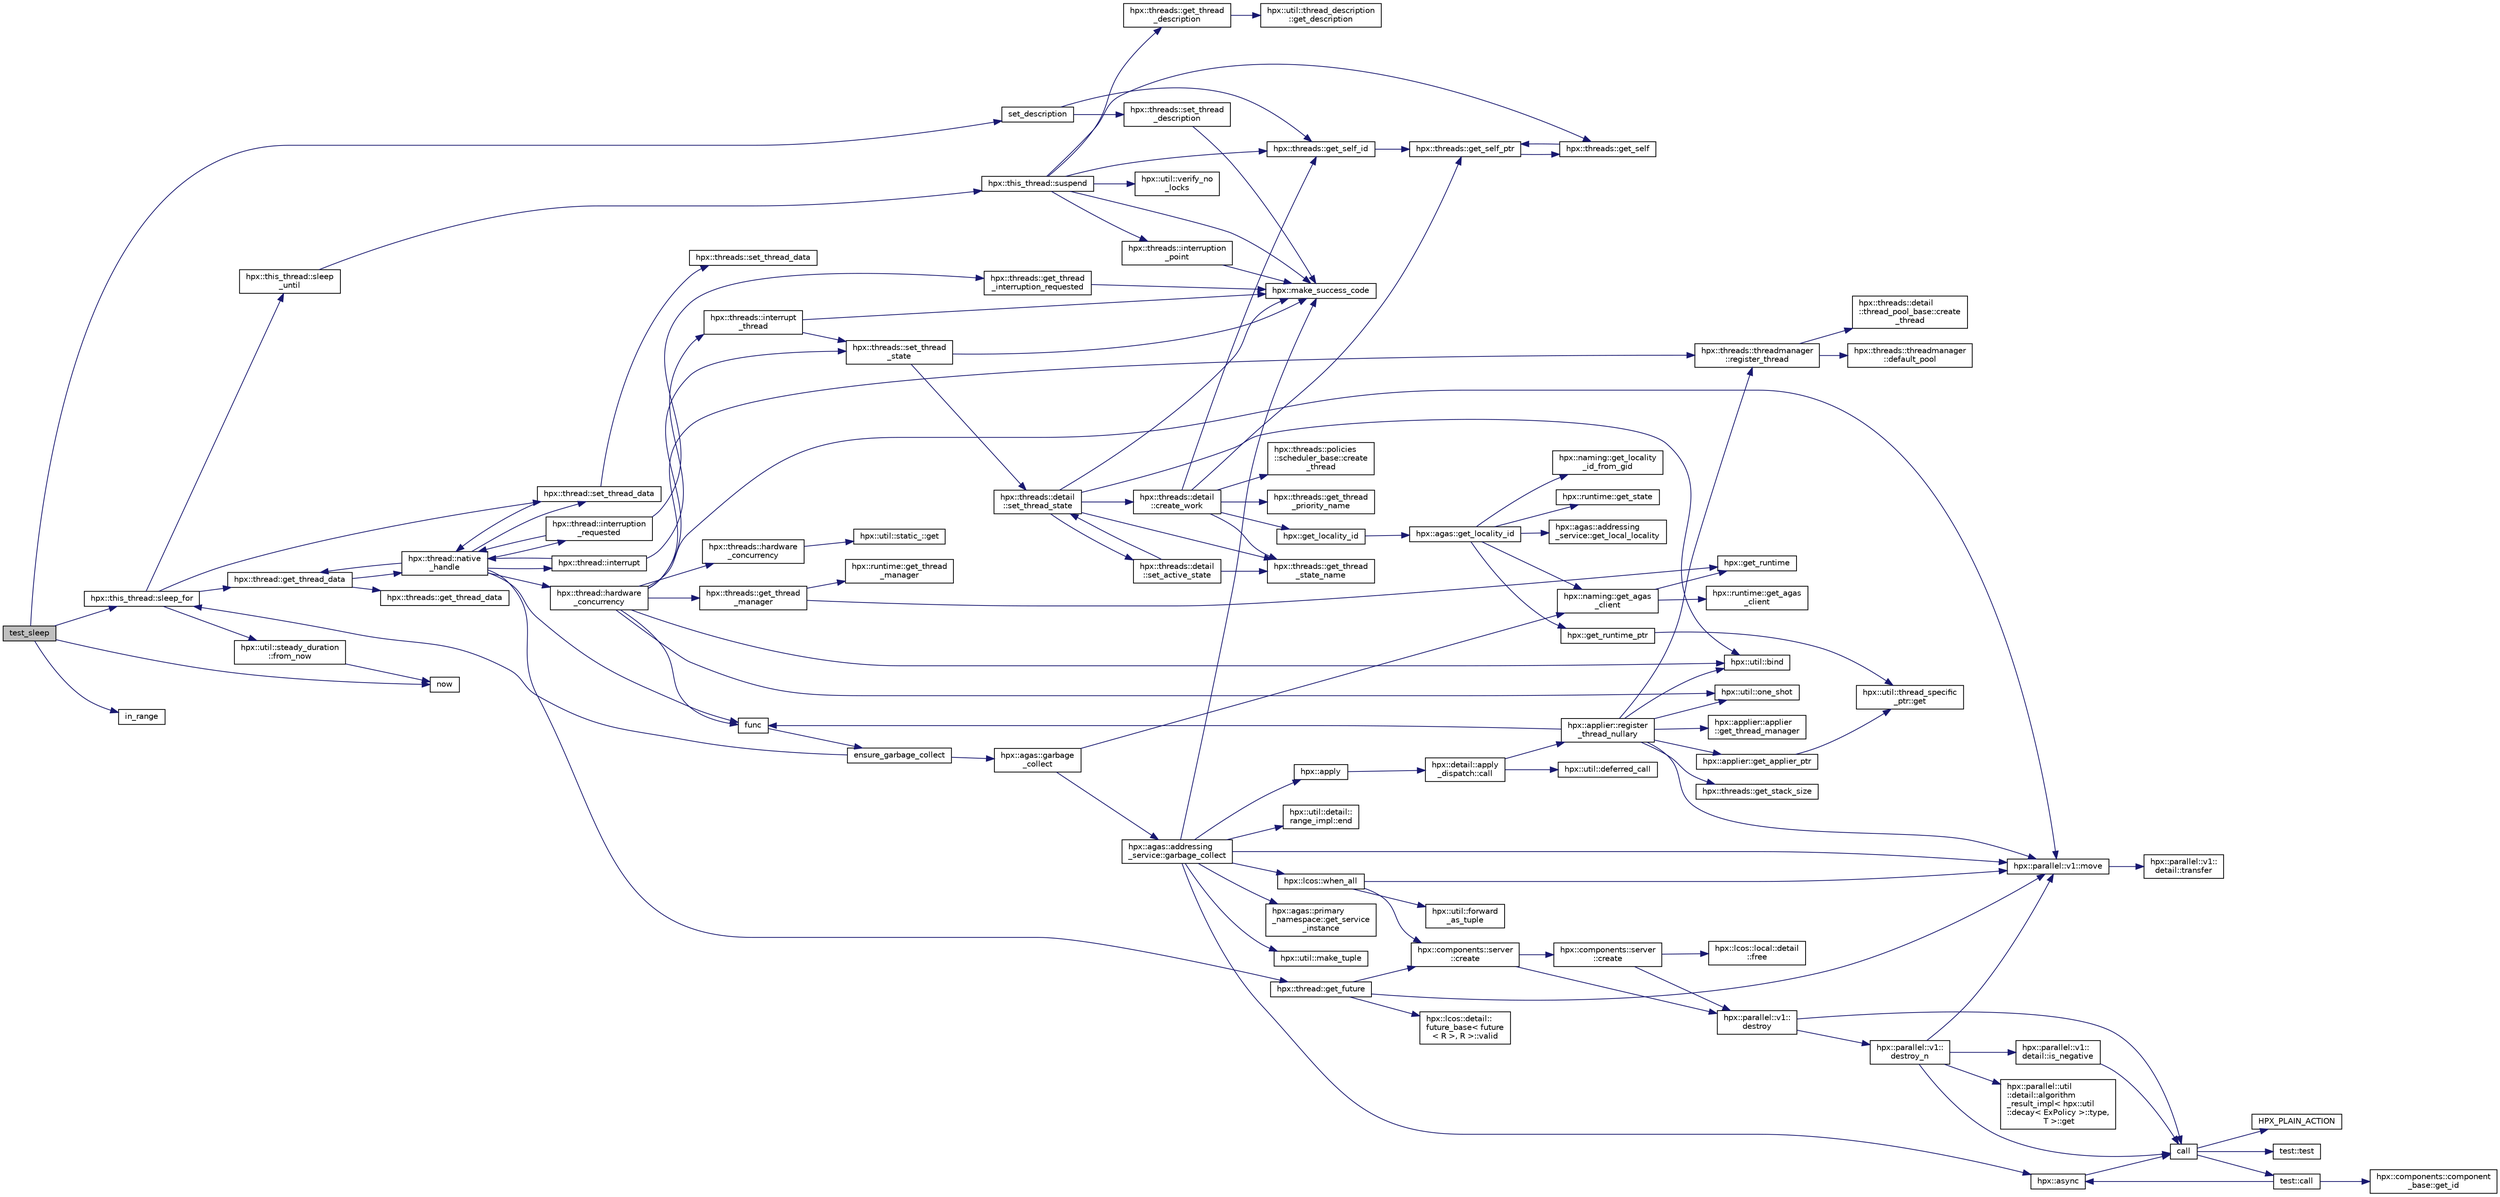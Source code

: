 digraph "test_sleep"
{
  edge [fontname="Helvetica",fontsize="10",labelfontname="Helvetica",labelfontsize="10"];
  node [fontname="Helvetica",fontsize="10",shape=record];
  rankdir="LR";
  Node683 [label="test_sleep",height=0.2,width=0.4,color="black", fillcolor="grey75", style="filled", fontcolor="black"];
  Node683 -> Node684 [color="midnightblue",fontsize="10",style="solid",fontname="Helvetica"];
  Node684 [label="set_description",height=0.2,width=0.4,color="black", fillcolor="white", style="filled",URL="$d0/d4e/tests_2unit_2threads_2thread_8cpp.html#ad088cfa05bdce71e9521b6792d25c9bb"];
  Node684 -> Node685 [color="midnightblue",fontsize="10",style="solid",fontname="Helvetica"];
  Node685 [label="hpx::threads::set_thread\l_description",height=0.2,width=0.4,color="black", fillcolor="white", style="filled",URL="$d7/d28/namespacehpx_1_1threads.html#a55d8618440b2770d27c9a3b0409cc458"];
  Node685 -> Node686 [color="midnightblue",fontsize="10",style="solid",fontname="Helvetica"];
  Node686 [label="hpx::make_success_code",height=0.2,width=0.4,color="black", fillcolor="white", style="filled",URL="$d8/d83/namespacehpx.html#a0e8512a8f49e2a6c8185061181419d8f",tooltip="Returns error_code(hpx::success, \"success\", mode). "];
  Node684 -> Node687 [color="midnightblue",fontsize="10",style="solid",fontname="Helvetica"];
  Node687 [label="hpx::threads::get_self_id",height=0.2,width=0.4,color="black", fillcolor="white", style="filled",URL="$d7/d28/namespacehpx_1_1threads.html#afafe0f900b9fac3d4ed3c747625c1cfe"];
  Node687 -> Node688 [color="midnightblue",fontsize="10",style="solid",fontname="Helvetica"];
  Node688 [label="hpx::threads::get_self_ptr",height=0.2,width=0.4,color="black", fillcolor="white", style="filled",URL="$d7/d28/namespacehpx_1_1threads.html#a22877ae347ad884cde3a51397dad6c53"];
  Node688 -> Node689 [color="midnightblue",fontsize="10",style="solid",fontname="Helvetica"];
  Node689 [label="hpx::threads::get_self",height=0.2,width=0.4,color="black", fillcolor="white", style="filled",URL="$d7/d28/namespacehpx_1_1threads.html#a07daf4d6d29233f20d66d41ab7b5b8e8"];
  Node689 -> Node688 [color="midnightblue",fontsize="10",style="solid",fontname="Helvetica"];
  Node683 -> Node690 [color="midnightblue",fontsize="10",style="solid",fontname="Helvetica"];
  Node690 [label="now",height=0.2,width=0.4,color="black", fillcolor="white", style="filled",URL="$de/db3/1d__stencil__1__omp_8cpp.html#a89e9667753dccfac455bd37a7a3a7b16"];
  Node683 -> Node691 [color="midnightblue",fontsize="10",style="solid",fontname="Helvetica"];
  Node691 [label="hpx::this_thread::sleep_for",height=0.2,width=0.4,color="black", fillcolor="white", style="filled",URL="$d9/d52/namespacehpx_1_1this__thread.html#afc042a5a5fa52eef2d1d177a343435cf"];
  Node691 -> Node692 [color="midnightblue",fontsize="10",style="solid",fontname="Helvetica"];
  Node692 [label="hpx::this_thread::sleep\l_until",height=0.2,width=0.4,color="black", fillcolor="white", style="filled",URL="$d9/d52/namespacehpx_1_1this__thread.html#ae12a853980115b23ff0ab8ca06622658"];
  Node692 -> Node693 [color="midnightblue",fontsize="10",style="solid",fontname="Helvetica"];
  Node693 [label="hpx::this_thread::suspend",height=0.2,width=0.4,color="black", fillcolor="white", style="filled",URL="$d9/d52/namespacehpx_1_1this__thread.html#aca220026fb3014c0881d129fe31c0073"];
  Node693 -> Node689 [color="midnightblue",fontsize="10",style="solid",fontname="Helvetica"];
  Node693 -> Node687 [color="midnightblue",fontsize="10",style="solid",fontname="Helvetica"];
  Node693 -> Node694 [color="midnightblue",fontsize="10",style="solid",fontname="Helvetica"];
  Node694 [label="hpx::threads::interruption\l_point",height=0.2,width=0.4,color="black", fillcolor="white", style="filled",URL="$d7/d28/namespacehpx_1_1threads.html#ada6ec56a12b050707311d8c628089059"];
  Node694 -> Node686 [color="midnightblue",fontsize="10",style="solid",fontname="Helvetica"];
  Node693 -> Node695 [color="midnightblue",fontsize="10",style="solid",fontname="Helvetica"];
  Node695 [label="hpx::util::verify_no\l_locks",height=0.2,width=0.4,color="black", fillcolor="white", style="filled",URL="$df/dad/namespacehpx_1_1util.html#ae0e1837ee6f09b79b26c2e788d2e9fc9"];
  Node693 -> Node696 [color="midnightblue",fontsize="10",style="solid",fontname="Helvetica"];
  Node696 [label="hpx::threads::get_thread\l_description",height=0.2,width=0.4,color="black", fillcolor="white", style="filled",URL="$d7/d28/namespacehpx_1_1threads.html#a42fc18a7a680f4e8bc633a4b4c956701"];
  Node696 -> Node697 [color="midnightblue",fontsize="10",style="solid",fontname="Helvetica"];
  Node697 [label="hpx::util::thread_description\l::get_description",height=0.2,width=0.4,color="black", fillcolor="white", style="filled",URL="$df/d9e/structhpx_1_1util_1_1thread__description.html#a8c834e14eca6eb228188022577f9f952"];
  Node693 -> Node686 [color="midnightblue",fontsize="10",style="solid",fontname="Helvetica"];
  Node691 -> Node698 [color="midnightblue",fontsize="10",style="solid",fontname="Helvetica"];
  Node698 [label="hpx::util::steady_duration\l::from_now",height=0.2,width=0.4,color="black", fillcolor="white", style="filled",URL="$d9/d4f/classhpx_1_1util_1_1steady__duration.html#a0132206d767cd0f7395507b40111a153"];
  Node698 -> Node690 [color="midnightblue",fontsize="10",style="solid",fontname="Helvetica"];
  Node691 -> Node699 [color="midnightblue",fontsize="10",style="solid",fontname="Helvetica"];
  Node699 [label="hpx::thread::get_thread_data",height=0.2,width=0.4,color="black", fillcolor="white", style="filled",URL="$de/d9b/classhpx_1_1thread.html#a4535ef82cec3b953d2c941d20e3e3904"];
  Node699 -> Node700 [color="midnightblue",fontsize="10",style="solid",fontname="Helvetica"];
  Node700 [label="hpx::threads::get_thread_data",height=0.2,width=0.4,color="black", fillcolor="white", style="filled",URL="$d7/d28/namespacehpx_1_1threads.html#a8737931ff6303807225f735b2b384ae4"];
  Node699 -> Node701 [color="midnightblue",fontsize="10",style="solid",fontname="Helvetica"];
  Node701 [label="hpx::thread::native\l_handle",height=0.2,width=0.4,color="black", fillcolor="white", style="filled",URL="$de/d9b/classhpx_1_1thread.html#acf48190d264ab64c1c4ec99d0b421b5a"];
  Node701 -> Node702 [color="midnightblue",fontsize="10",style="solid",fontname="Helvetica"];
  Node702 [label="hpx::thread::hardware\l_concurrency",height=0.2,width=0.4,color="black", fillcolor="white", style="filled",URL="$de/d9b/classhpx_1_1thread.html#a8e4fff210e02485ba493bc3a2a956c03"];
  Node702 -> Node703 [color="midnightblue",fontsize="10",style="solid",fontname="Helvetica"];
  Node703 [label="hpx::threads::hardware\l_concurrency",height=0.2,width=0.4,color="black", fillcolor="white", style="filled",URL="$d7/d28/namespacehpx_1_1threads.html#aa8752a235478d2ad7b5ac467b63ab527"];
  Node703 -> Node704 [color="midnightblue",fontsize="10",style="solid",fontname="Helvetica"];
  Node704 [label="hpx::util::static_::get",height=0.2,width=0.4,color="black", fillcolor="white", style="filled",URL="$d3/dbb/structhpx_1_1util_1_1static__.html#a2967c633948a3bf17a3b5405ef5a8318"];
  Node702 -> Node705 [color="midnightblue",fontsize="10",style="solid",fontname="Helvetica"];
  Node705 [label="func",height=0.2,width=0.4,color="black", fillcolor="white", style="filled",URL="$d8/dfd/id__type__ref__counting__1032_8cpp.html#ab811b86ea5107ffb3351fcaa29d2c652"];
  Node705 -> Node706 [color="midnightblue",fontsize="10",style="solid",fontname="Helvetica"];
  Node706 [label="ensure_garbage_collect",height=0.2,width=0.4,color="black", fillcolor="white", style="filled",URL="$d8/dfd/id__type__ref__counting__1032_8cpp.html#a5264b94bf7c262ac0e521fb290d476d5"];
  Node706 -> Node691 [color="midnightblue",fontsize="10",style="solid",fontname="Helvetica"];
  Node706 -> Node707 [color="midnightblue",fontsize="10",style="solid",fontname="Helvetica"];
  Node707 [label="hpx::agas::garbage\l_collect",height=0.2,width=0.4,color="black", fillcolor="white", style="filled",URL="$dc/d54/namespacehpx_1_1agas.html#a951337adc4f9bd6df00a50737468e911"];
  Node707 -> Node708 [color="midnightblue",fontsize="10",style="solid",fontname="Helvetica"];
  Node708 [label="hpx::naming::get_agas\l_client",height=0.2,width=0.4,color="black", fillcolor="white", style="filled",URL="$d4/dc9/namespacehpx_1_1naming.html#a0408fffd5d34b620712a801b0ae3b032"];
  Node708 -> Node709 [color="midnightblue",fontsize="10",style="solid",fontname="Helvetica"];
  Node709 [label="hpx::get_runtime",height=0.2,width=0.4,color="black", fillcolor="white", style="filled",URL="$d8/d83/namespacehpx.html#aef902cc6c7dd3b9fbadf34d1e850a070"];
  Node708 -> Node710 [color="midnightblue",fontsize="10",style="solid",fontname="Helvetica"];
  Node710 [label="hpx::runtime::get_agas\l_client",height=0.2,width=0.4,color="black", fillcolor="white", style="filled",URL="$d0/d7b/classhpx_1_1runtime.html#aeb5dddd30d6b9861669af8ad44d1a96a"];
  Node707 -> Node711 [color="midnightblue",fontsize="10",style="solid",fontname="Helvetica"];
  Node711 [label="hpx::agas::addressing\l_service::garbage_collect",height=0.2,width=0.4,color="black", fillcolor="white", style="filled",URL="$db/d58/structhpx_1_1agas_1_1addressing__service.html#a87dcae0eacf6e62d5103ebf516d86f63"];
  Node711 -> Node686 [color="midnightblue",fontsize="10",style="solid",fontname="Helvetica"];
  Node711 -> Node712 [color="midnightblue",fontsize="10",style="solid",fontname="Helvetica"];
  Node712 [label="hpx::agas::primary\l_namespace::get_service\l_instance",height=0.2,width=0.4,color="black", fillcolor="white", style="filled",URL="$d1/d43/structhpx_1_1agas_1_1primary__namespace.html#a7630ff0f30ff8c23b13b4672c5350e2e"];
  Node711 -> Node713 [color="midnightblue",fontsize="10",style="solid",fontname="Helvetica"];
  Node713 [label="hpx::util::make_tuple",height=0.2,width=0.4,color="black", fillcolor="white", style="filled",URL="$df/dad/namespacehpx_1_1util.html#a06fa74211a987d208e013f400a9f5328"];
  Node711 -> Node714 [color="midnightblue",fontsize="10",style="solid",fontname="Helvetica"];
  Node714 [label="hpx::util::detail::\lrange_impl::end",height=0.2,width=0.4,color="black", fillcolor="white", style="filled",URL="$d4/d4a/namespacehpx_1_1util_1_1detail_1_1range__impl.html#afb2ea48b0902f52ee4d8b764807b4316"];
  Node711 -> Node715 [color="midnightblue",fontsize="10",style="solid",fontname="Helvetica"];
  Node715 [label="hpx::apply",height=0.2,width=0.4,color="black", fillcolor="white", style="filled",URL="$d8/d83/namespacehpx.html#aa87762f0db0731d385f3fdfdb25d59fc"];
  Node715 -> Node716 [color="midnightblue",fontsize="10",style="solid",fontname="Helvetica"];
  Node716 [label="hpx::detail::apply\l_dispatch::call",height=0.2,width=0.4,color="black", fillcolor="white", style="filled",URL="$db/de8/structhpx_1_1detail_1_1apply__dispatch.html#a0755fab16d281e74bcff0f8045be9459"];
  Node716 -> Node717 [color="midnightblue",fontsize="10",style="solid",fontname="Helvetica"];
  Node717 [label="hpx::applier::register\l_thread_nullary",height=0.2,width=0.4,color="black", fillcolor="white", style="filled",URL="$d8/dcb/namespacehpx_1_1applier.html#a401cd1145927e58d74d1eb52aaccd936"];
  Node717 -> Node718 [color="midnightblue",fontsize="10",style="solid",fontname="Helvetica"];
  Node718 [label="hpx::applier::get_applier_ptr",height=0.2,width=0.4,color="black", fillcolor="white", style="filled",URL="$d8/dcb/namespacehpx_1_1applier.html#a617483cf2b77ad3a0aa428ade7b35299"];
  Node718 -> Node719 [color="midnightblue",fontsize="10",style="solid",fontname="Helvetica"];
  Node719 [label="hpx::util::thread_specific\l_ptr::get",height=0.2,width=0.4,color="black", fillcolor="white", style="filled",URL="$d4/d4c/structhpx_1_1util_1_1thread__specific__ptr.html#a3b27d8520710478aa41d1f74206bdba9"];
  Node717 -> Node705 [color="midnightblue",fontsize="10",style="solid",fontname="Helvetica"];
  Node717 -> Node720 [color="midnightblue",fontsize="10",style="solid",fontname="Helvetica"];
  Node720 [label="hpx::util::bind",height=0.2,width=0.4,color="black", fillcolor="white", style="filled",URL="$df/dad/namespacehpx_1_1util.html#ad844caedf82a0173d6909d910c3e48c6"];
  Node717 -> Node721 [color="midnightblue",fontsize="10",style="solid",fontname="Helvetica"];
  Node721 [label="hpx::util::one_shot",height=0.2,width=0.4,color="black", fillcolor="white", style="filled",URL="$df/dad/namespacehpx_1_1util.html#a273e61be42a72415291e0ec0a4f28c7a"];
  Node717 -> Node722 [color="midnightblue",fontsize="10",style="solid",fontname="Helvetica"];
  Node722 [label="hpx::parallel::v1::move",height=0.2,width=0.4,color="black", fillcolor="white", style="filled",URL="$db/db9/namespacehpx_1_1parallel_1_1v1.html#aa7c4ede081ce786c9d1eb1adff495cfc"];
  Node722 -> Node723 [color="midnightblue",fontsize="10",style="solid",fontname="Helvetica"];
  Node723 [label="hpx::parallel::v1::\ldetail::transfer",height=0.2,width=0.4,color="black", fillcolor="white", style="filled",URL="$d2/ddd/namespacehpx_1_1parallel_1_1v1_1_1detail.html#ab1b56a05e1885ca7cc7ffa1804dd2f3c"];
  Node717 -> Node724 [color="midnightblue",fontsize="10",style="solid",fontname="Helvetica"];
  Node724 [label="hpx::threads::get_stack_size",height=0.2,width=0.4,color="black", fillcolor="white", style="filled",URL="$d7/d28/namespacehpx_1_1threads.html#af597241b3c2785150be206737ca04aa6",tooltip="The get_stack_size function is part of the thread related API. It. "];
  Node717 -> Node725 [color="midnightblue",fontsize="10",style="solid",fontname="Helvetica"];
  Node725 [label="hpx::applier::applier\l::get_thread_manager",height=0.2,width=0.4,color="black", fillcolor="white", style="filled",URL="$da/dcb/classhpx_1_1applier_1_1applier.html#acc36d583973701e573be39da97bba866",tooltip="Access the thread-manager instance associated with this applier. "];
  Node717 -> Node726 [color="midnightblue",fontsize="10",style="solid",fontname="Helvetica"];
  Node726 [label="hpx::threads::threadmanager\l::register_thread",height=0.2,width=0.4,color="black", fillcolor="white", style="filled",URL="$d5/daa/classhpx_1_1threads_1_1threadmanager.html#a7f79c7578e08a60ca45eb276ce8133d8"];
  Node726 -> Node727 [color="midnightblue",fontsize="10",style="solid",fontname="Helvetica"];
  Node727 [label="hpx::threads::threadmanager\l::default_pool",height=0.2,width=0.4,color="black", fillcolor="white", style="filled",URL="$d5/daa/classhpx_1_1threads_1_1threadmanager.html#a851f067d03b5dd1c5e6a9a6a841e05df"];
  Node726 -> Node728 [color="midnightblue",fontsize="10",style="solid",fontname="Helvetica"];
  Node728 [label="hpx::threads::detail\l::thread_pool_base::create\l_thread",height=0.2,width=0.4,color="black", fillcolor="white", style="filled",URL="$de/dae/classhpx_1_1threads_1_1detail_1_1thread__pool__base.html#ad35d3779eef6f4528e62a26d71b34b34"];
  Node716 -> Node729 [color="midnightblue",fontsize="10",style="solid",fontname="Helvetica"];
  Node729 [label="hpx::util::deferred_call",height=0.2,width=0.4,color="black", fillcolor="white", style="filled",URL="$df/dad/namespacehpx_1_1util.html#acdded623c658a7a3436f7e76bc9d881c"];
  Node711 -> Node722 [color="midnightblue",fontsize="10",style="solid",fontname="Helvetica"];
  Node711 -> Node730 [color="midnightblue",fontsize="10",style="solid",fontname="Helvetica"];
  Node730 [label="hpx::async",height=0.2,width=0.4,color="black", fillcolor="white", style="filled",URL="$d8/d83/namespacehpx.html#acb7d8e37b73b823956ce144f9a57eaa4"];
  Node730 -> Node731 [color="midnightblue",fontsize="10",style="solid",fontname="Helvetica"];
  Node731 [label="call",height=0.2,width=0.4,color="black", fillcolor="white", style="filled",URL="$d2/d67/promise__1620_8cpp.html#a58357f0b82bc761e1d0b9091ed563a70"];
  Node731 -> Node732 [color="midnightblue",fontsize="10",style="solid",fontname="Helvetica"];
  Node732 [label="test::test",height=0.2,width=0.4,color="black", fillcolor="white", style="filled",URL="$d8/d89/structtest.html#ab42d5ece712d716b04cb3f686f297a26"];
  Node731 -> Node733 [color="midnightblue",fontsize="10",style="solid",fontname="Helvetica"];
  Node733 [label="HPX_PLAIN_ACTION",height=0.2,width=0.4,color="black", fillcolor="white", style="filled",URL="$d2/d67/promise__1620_8cpp.html#ab96aab827a4b1fcaf66cfe0ba83fef23"];
  Node731 -> Node734 [color="midnightblue",fontsize="10",style="solid",fontname="Helvetica"];
  Node734 [label="test::call",height=0.2,width=0.4,color="black", fillcolor="white", style="filled",URL="$d8/d89/structtest.html#aeb29e7ed6518b9426ccf1344c52620ae"];
  Node734 -> Node730 [color="midnightblue",fontsize="10",style="solid",fontname="Helvetica"];
  Node734 -> Node735 [color="midnightblue",fontsize="10",style="solid",fontname="Helvetica"];
  Node735 [label="hpx::components::component\l_base::get_id",height=0.2,width=0.4,color="black", fillcolor="white", style="filled",URL="$d2/de6/classhpx_1_1components_1_1component__base.html#a4c8fd93514039bdf01c48d66d82b19cd"];
  Node711 -> Node736 [color="midnightblue",fontsize="10",style="solid",fontname="Helvetica"];
  Node736 [label="hpx::lcos::when_all",height=0.2,width=0.4,color="black", fillcolor="white", style="filled",URL="$d2/dc9/namespacehpx_1_1lcos.html#a1a6fb024d8690923fb185d5aee204d54"];
  Node736 -> Node737 [color="midnightblue",fontsize="10",style="solid",fontname="Helvetica"];
  Node737 [label="hpx::util::forward\l_as_tuple",height=0.2,width=0.4,color="black", fillcolor="white", style="filled",URL="$df/dad/namespacehpx_1_1util.html#ab7c31e3f24c3302a4f67b6735a6fa597"];
  Node736 -> Node722 [color="midnightblue",fontsize="10",style="solid",fontname="Helvetica"];
  Node736 -> Node738 [color="midnightblue",fontsize="10",style="solid",fontname="Helvetica"];
  Node738 [label="hpx::components::server\l::create",height=0.2,width=0.4,color="black", fillcolor="white", style="filled",URL="$d2/da2/namespacehpx_1_1components_1_1server.html#ac776c89f3d68ceb910e8cee9fa937ab4",tooltip="Create arrays of components using their default constructor. "];
  Node738 -> Node739 [color="midnightblue",fontsize="10",style="solid",fontname="Helvetica"];
  Node739 [label="hpx::components::server\l::create",height=0.2,width=0.4,color="black", fillcolor="white", style="filled",URL="$d2/da2/namespacehpx_1_1components_1_1server.html#a77d26de181c97b444565e230577981bd"];
  Node739 -> Node740 [color="midnightblue",fontsize="10",style="solid",fontname="Helvetica"];
  Node740 [label="hpx::lcos::local::detail\l::free",height=0.2,width=0.4,color="black", fillcolor="white", style="filled",URL="$d4/dcb/namespacehpx_1_1lcos_1_1local_1_1detail.html#a55a940f019734e9bb045dc123cd80e48"];
  Node739 -> Node741 [color="midnightblue",fontsize="10",style="solid",fontname="Helvetica"];
  Node741 [label="hpx::parallel::v1::\ldestroy",height=0.2,width=0.4,color="black", fillcolor="white", style="filled",URL="$db/db9/namespacehpx_1_1parallel_1_1v1.html#acf303558375048e8a7cc9a2c2e09477f"];
  Node741 -> Node731 [color="midnightblue",fontsize="10",style="solid",fontname="Helvetica"];
  Node741 -> Node742 [color="midnightblue",fontsize="10",style="solid",fontname="Helvetica"];
  Node742 [label="hpx::parallel::v1::\ldestroy_n",height=0.2,width=0.4,color="black", fillcolor="white", style="filled",URL="$db/db9/namespacehpx_1_1parallel_1_1v1.html#a71d0691132a300690163f5636bcd5bd3"];
  Node742 -> Node743 [color="midnightblue",fontsize="10",style="solid",fontname="Helvetica"];
  Node743 [label="hpx::parallel::v1::\ldetail::is_negative",height=0.2,width=0.4,color="black", fillcolor="white", style="filled",URL="$d2/ddd/namespacehpx_1_1parallel_1_1v1_1_1detail.html#adf2e40fc4b20ad0fd442ee3118a4d527"];
  Node743 -> Node731 [color="midnightblue",fontsize="10",style="solid",fontname="Helvetica"];
  Node742 -> Node744 [color="midnightblue",fontsize="10",style="solid",fontname="Helvetica"];
  Node744 [label="hpx::parallel::util\l::detail::algorithm\l_result_impl\< hpx::util\l::decay\< ExPolicy \>::type,\l T \>::get",height=0.2,width=0.4,color="black", fillcolor="white", style="filled",URL="$d2/d42/structhpx_1_1parallel_1_1util_1_1detail_1_1algorithm__result__impl.html#ab5b051e8ec74eff5e0e62fd63f5d377e"];
  Node742 -> Node722 [color="midnightblue",fontsize="10",style="solid",fontname="Helvetica"];
  Node742 -> Node731 [color="midnightblue",fontsize="10",style="solid",fontname="Helvetica"];
  Node738 -> Node741 [color="midnightblue",fontsize="10",style="solid",fontname="Helvetica"];
  Node702 -> Node720 [color="midnightblue",fontsize="10",style="solid",fontname="Helvetica"];
  Node702 -> Node721 [color="midnightblue",fontsize="10",style="solid",fontname="Helvetica"];
  Node702 -> Node722 [color="midnightblue",fontsize="10",style="solid",fontname="Helvetica"];
  Node702 -> Node745 [color="midnightblue",fontsize="10",style="solid",fontname="Helvetica"];
  Node745 [label="hpx::threads::get_thread\l_manager",height=0.2,width=0.4,color="black", fillcolor="white", style="filled",URL="$d7/d28/namespacehpx_1_1threads.html#a076973c3a53beadde7d967e22c4f6cce"];
  Node745 -> Node709 [color="midnightblue",fontsize="10",style="solid",fontname="Helvetica"];
  Node745 -> Node746 [color="midnightblue",fontsize="10",style="solid",fontname="Helvetica"];
  Node746 [label="hpx::runtime::get_thread\l_manager",height=0.2,width=0.4,color="black", fillcolor="white", style="filled",URL="$d0/d7b/classhpx_1_1runtime.html#a865b12d57fcd44a8d3dda3e35414f563"];
  Node702 -> Node726 [color="midnightblue",fontsize="10",style="solid",fontname="Helvetica"];
  Node702 -> Node747 [color="midnightblue",fontsize="10",style="solid",fontname="Helvetica"];
  Node747 [label="hpx::threads::set_thread\l_state",height=0.2,width=0.4,color="black", fillcolor="white", style="filled",URL="$d7/d28/namespacehpx_1_1threads.html#ac0690ad16ad778bcc79dcd727cc33025",tooltip="Set the thread state of the thread referenced by the thread_id id. "];
  Node747 -> Node686 [color="midnightblue",fontsize="10",style="solid",fontname="Helvetica"];
  Node747 -> Node748 [color="midnightblue",fontsize="10",style="solid",fontname="Helvetica"];
  Node748 [label="hpx::threads::detail\l::set_thread_state",height=0.2,width=0.4,color="black", fillcolor="white", style="filled",URL="$d2/dd1/namespacehpx_1_1threads_1_1detail.html#af85ddc854c4a149bf1738eb1b111b9ab"];
  Node748 -> Node749 [color="midnightblue",fontsize="10",style="solid",fontname="Helvetica"];
  Node749 [label="hpx::threads::get_thread\l_state_name",height=0.2,width=0.4,color="black", fillcolor="white", style="filled",URL="$d7/d28/namespacehpx_1_1threads.html#a26f91ea8d2195f165c033241c5cd11db"];
  Node748 -> Node686 [color="midnightblue",fontsize="10",style="solid",fontname="Helvetica"];
  Node748 -> Node720 [color="midnightblue",fontsize="10",style="solid",fontname="Helvetica"];
  Node748 -> Node750 [color="midnightblue",fontsize="10",style="solid",fontname="Helvetica"];
  Node750 [label="hpx::threads::detail\l::set_active_state",height=0.2,width=0.4,color="black", fillcolor="white", style="filled",URL="$d2/dd1/namespacehpx_1_1threads_1_1detail.html#a45884a5bf04ad66a4f259231a3947e76"];
  Node750 -> Node749 [color="midnightblue",fontsize="10",style="solid",fontname="Helvetica"];
  Node750 -> Node748 [color="midnightblue",fontsize="10",style="solid",fontname="Helvetica"];
  Node748 -> Node751 [color="midnightblue",fontsize="10",style="solid",fontname="Helvetica"];
  Node751 [label="hpx::threads::detail\l::create_work",height=0.2,width=0.4,color="black", fillcolor="white", style="filled",URL="$d2/dd1/namespacehpx_1_1threads_1_1detail.html#ae22384a3c1b1a1940032fad068fb54b1"];
  Node751 -> Node749 [color="midnightblue",fontsize="10",style="solid",fontname="Helvetica"];
  Node751 -> Node752 [color="midnightblue",fontsize="10",style="solid",fontname="Helvetica"];
  Node752 [label="hpx::threads::get_thread\l_priority_name",height=0.2,width=0.4,color="black", fillcolor="white", style="filled",URL="$d7/d28/namespacehpx_1_1threads.html#a9c6b2fec0c1cf5b06ff83ce756ca6d42"];
  Node751 -> Node688 [color="midnightblue",fontsize="10",style="solid",fontname="Helvetica"];
  Node751 -> Node687 [color="midnightblue",fontsize="10",style="solid",fontname="Helvetica"];
  Node751 -> Node753 [color="midnightblue",fontsize="10",style="solid",fontname="Helvetica"];
  Node753 [label="hpx::get_locality_id",height=0.2,width=0.4,color="black", fillcolor="white", style="filled",URL="$d8/d83/namespacehpx.html#a158d7c54a657bb364c1704033010697b",tooltip="Return the number of the locality this function is being called from. "];
  Node753 -> Node754 [color="midnightblue",fontsize="10",style="solid",fontname="Helvetica"];
  Node754 [label="hpx::agas::get_locality_id",height=0.2,width=0.4,color="black", fillcolor="white", style="filled",URL="$dc/d54/namespacehpx_1_1agas.html#a491cc2ddecdf0f1a9129900caa6a4d3e"];
  Node754 -> Node755 [color="midnightblue",fontsize="10",style="solid",fontname="Helvetica"];
  Node755 [label="hpx::get_runtime_ptr",height=0.2,width=0.4,color="black", fillcolor="white", style="filled",URL="$d8/d83/namespacehpx.html#af29daf2bb3e01b4d6495a1742b6cce64"];
  Node755 -> Node719 [color="midnightblue",fontsize="10",style="solid",fontname="Helvetica"];
  Node754 -> Node756 [color="midnightblue",fontsize="10",style="solid",fontname="Helvetica"];
  Node756 [label="hpx::runtime::get_state",height=0.2,width=0.4,color="black", fillcolor="white", style="filled",URL="$d0/d7b/classhpx_1_1runtime.html#ab405f80e060dac95d624520f38b0524c"];
  Node754 -> Node708 [color="midnightblue",fontsize="10",style="solid",fontname="Helvetica"];
  Node754 -> Node757 [color="midnightblue",fontsize="10",style="solid",fontname="Helvetica"];
  Node757 [label="hpx::agas::addressing\l_service::get_local_locality",height=0.2,width=0.4,color="black", fillcolor="white", style="filled",URL="$db/d58/structhpx_1_1agas_1_1addressing__service.html#ab52c19a37c2a7a006c6c15f90ad0539c"];
  Node754 -> Node758 [color="midnightblue",fontsize="10",style="solid",fontname="Helvetica"];
  Node758 [label="hpx::naming::get_locality\l_id_from_gid",height=0.2,width=0.4,color="black", fillcolor="white", style="filled",URL="$d4/dc9/namespacehpx_1_1naming.html#a7fd43037784560bd04fda9b49e33529f"];
  Node751 -> Node759 [color="midnightblue",fontsize="10",style="solid",fontname="Helvetica"];
  Node759 [label="hpx::threads::policies\l::scheduler_base::create\l_thread",height=0.2,width=0.4,color="black", fillcolor="white", style="filled",URL="$dd/d7e/structhpx_1_1threads_1_1policies_1_1scheduler__base.html#ad3b05cd7f363cc8e8410ce368c3794e0"];
  Node701 -> Node760 [color="midnightblue",fontsize="10",style="solid",fontname="Helvetica"];
  Node760 [label="hpx::thread::interrupt",height=0.2,width=0.4,color="black", fillcolor="white", style="filled",URL="$de/d9b/classhpx_1_1thread.html#ac34d0d033aa743c476a79dbc2e1a8a39"];
  Node760 -> Node761 [color="midnightblue",fontsize="10",style="solid",fontname="Helvetica"];
  Node761 [label="hpx::threads::interrupt\l_thread",height=0.2,width=0.4,color="black", fillcolor="white", style="filled",URL="$d7/d28/namespacehpx_1_1threads.html#a6bdda1a2aab61b9b13d274b5155d7e73"];
  Node761 -> Node686 [color="midnightblue",fontsize="10",style="solid",fontname="Helvetica"];
  Node761 -> Node747 [color="midnightblue",fontsize="10",style="solid",fontname="Helvetica"];
  Node760 -> Node701 [color="midnightblue",fontsize="10",style="solid",fontname="Helvetica"];
  Node701 -> Node762 [color="midnightblue",fontsize="10",style="solid",fontname="Helvetica"];
  Node762 [label="hpx::thread::interruption\l_requested",height=0.2,width=0.4,color="black", fillcolor="white", style="filled",URL="$de/d9b/classhpx_1_1thread.html#a33276bb4c20bbb0b1978944e18ef71b8"];
  Node762 -> Node763 [color="midnightblue",fontsize="10",style="solid",fontname="Helvetica"];
  Node763 [label="hpx::threads::get_thread\l_interruption_requested",height=0.2,width=0.4,color="black", fillcolor="white", style="filled",URL="$d7/d28/namespacehpx_1_1threads.html#ae64a7fdb8b5c8bac7be0c8282672a03b"];
  Node763 -> Node686 [color="midnightblue",fontsize="10",style="solid",fontname="Helvetica"];
  Node762 -> Node701 [color="midnightblue",fontsize="10",style="solid",fontname="Helvetica"];
  Node701 -> Node764 [color="midnightblue",fontsize="10",style="solid",fontname="Helvetica"];
  Node764 [label="hpx::thread::get_future",height=0.2,width=0.4,color="black", fillcolor="white", style="filled",URL="$de/d9b/classhpx_1_1thread.html#a87fdb0d8da826366fc190ed224900a64"];
  Node764 -> Node765 [color="midnightblue",fontsize="10",style="solid",fontname="Helvetica"];
  Node765 [label="hpx::lcos::detail::\lfuture_base\< future\l\< R \>, R \>::valid",height=0.2,width=0.4,color="black", fillcolor="white", style="filled",URL="$d5/dd7/classhpx_1_1lcos_1_1detail_1_1future__base.html#aaf7beb7374815614363033bd96573e75"];
  Node764 -> Node738 [color="midnightblue",fontsize="10",style="solid",fontname="Helvetica"];
  Node764 -> Node722 [color="midnightblue",fontsize="10",style="solid",fontname="Helvetica"];
  Node701 -> Node699 [color="midnightblue",fontsize="10",style="solid",fontname="Helvetica"];
  Node701 -> Node766 [color="midnightblue",fontsize="10",style="solid",fontname="Helvetica"];
  Node766 [label="hpx::thread::set_thread_data",height=0.2,width=0.4,color="black", fillcolor="white", style="filled",URL="$de/d9b/classhpx_1_1thread.html#a7317a3cf5251f3b33c990449570d4cea"];
  Node766 -> Node767 [color="midnightblue",fontsize="10",style="solid",fontname="Helvetica"];
  Node767 [label="hpx::threads::set_thread_data",height=0.2,width=0.4,color="black", fillcolor="white", style="filled",URL="$d7/d28/namespacehpx_1_1threads.html#a00a625acc149fce3ae38e4340454acf7"];
  Node766 -> Node701 [color="midnightblue",fontsize="10",style="solid",fontname="Helvetica"];
  Node701 -> Node705 [color="midnightblue",fontsize="10",style="solid",fontname="Helvetica"];
  Node691 -> Node766 [color="midnightblue",fontsize="10",style="solid",fontname="Helvetica"];
  Node683 -> Node768 [color="midnightblue",fontsize="10",style="solid",fontname="Helvetica"];
  Node768 [label="in_range",height=0.2,width=0.4,color="black", fillcolor="white", style="filled",URL="$d0/d4e/tests_2unit_2threads_2thread_8cpp.html#a9670b271998c8e44853aa71b83ab83f5"];
}
